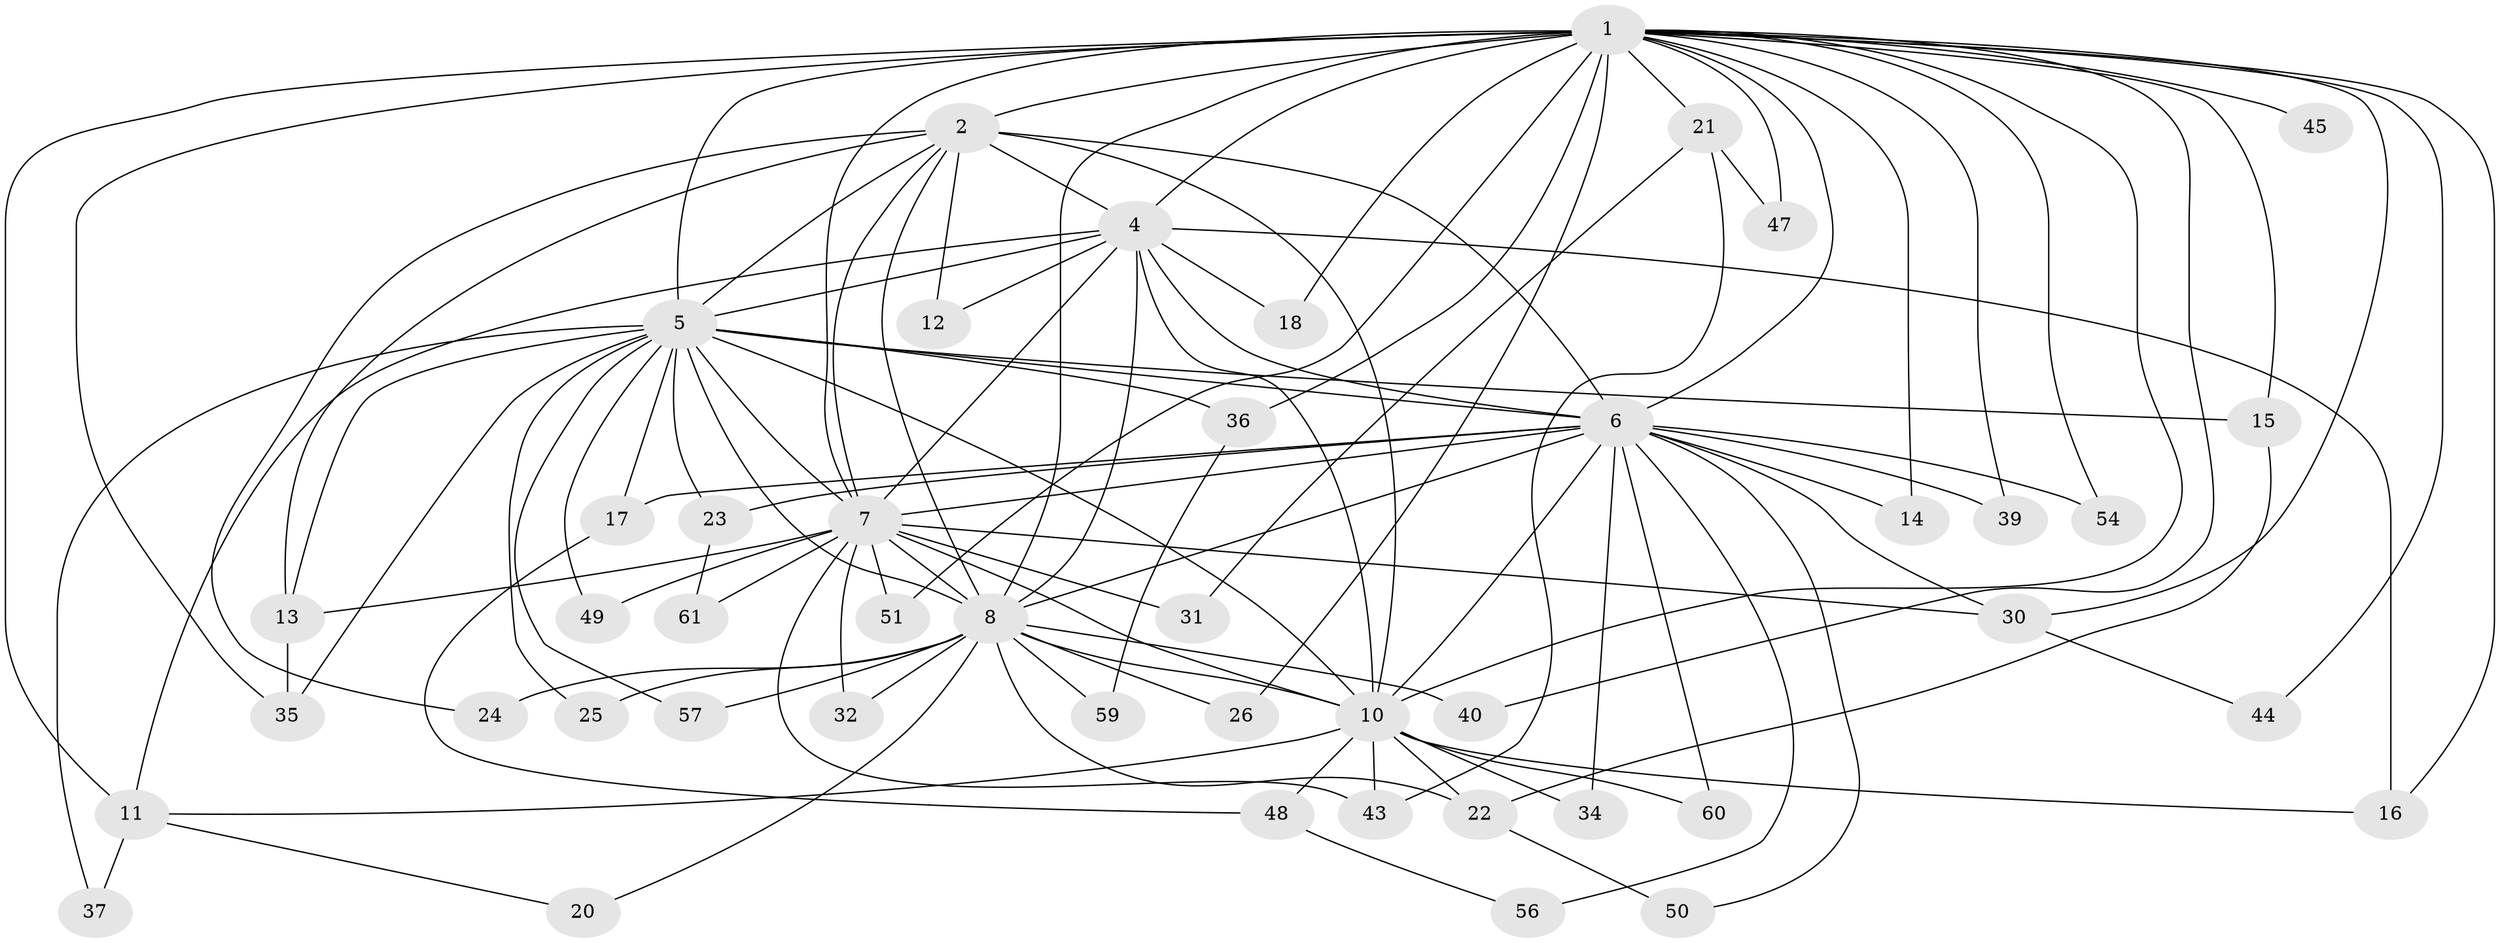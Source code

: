 // original degree distribution, {14: 0.03278688524590164, 13: 0.01639344262295082, 25: 0.01639344262295082, 12: 0.01639344262295082, 22: 0.01639344262295082, 15: 0.01639344262295082, 17: 0.03278688524590164, 16: 0.01639344262295082, 5: 0.06557377049180328, 2: 0.5737704918032787, 4: 0.04918032786885246, 3: 0.14754098360655737}
// Generated by graph-tools (version 1.1) at 2025/10/02/27/25 16:10:59]
// undirected, 46 vertices, 109 edges
graph export_dot {
graph [start="1"]
  node [color=gray90,style=filled];
  1 [super="+3"];
  2 [super="+33"];
  4 [super="+38"];
  5 [super="+9"];
  6 [super="+19"];
  7 [super="+28"];
  8 [super="+29"];
  10 [super="+53"];
  11 [super="+27"];
  12;
  13 [super="+42"];
  14 [super="+52"];
  15;
  16;
  17;
  18;
  20;
  21 [super="+58"];
  22 [super="+55"];
  23;
  24;
  25;
  26;
  30 [super="+41"];
  31;
  32;
  34;
  35 [super="+46"];
  36;
  37;
  39;
  40;
  43;
  44;
  45;
  47;
  48;
  49;
  50;
  51;
  54;
  56;
  57;
  59;
  60;
  61;
  1 -- 2 [weight=2];
  1 -- 4 [weight=2];
  1 -- 5 [weight=4];
  1 -- 6 [weight=2];
  1 -- 7 [weight=3];
  1 -- 8 [weight=2];
  1 -- 10 [weight=2];
  1 -- 18;
  1 -- 26;
  1 -- 39;
  1 -- 45 [weight=2];
  1 -- 11;
  1 -- 14 [weight=2];
  1 -- 15;
  1 -- 16;
  1 -- 21;
  1 -- 35;
  1 -- 36;
  1 -- 40;
  1 -- 44;
  1 -- 47;
  1 -- 51;
  1 -- 54;
  1 -- 30;
  2 -- 4;
  2 -- 5 [weight=2];
  2 -- 6 [weight=2];
  2 -- 7;
  2 -- 8;
  2 -- 10;
  2 -- 12;
  2 -- 24;
  2 -- 13;
  4 -- 5 [weight=3];
  4 -- 6;
  4 -- 7;
  4 -- 8;
  4 -- 10;
  4 -- 11;
  4 -- 12;
  4 -- 16;
  4 -- 18;
  5 -- 6 [weight=2];
  5 -- 7 [weight=2];
  5 -- 8 [weight=2];
  5 -- 10 [weight=2];
  5 -- 23;
  5 -- 36;
  5 -- 37;
  5 -- 13;
  5 -- 15;
  5 -- 17;
  5 -- 25;
  5 -- 49;
  5 -- 57;
  5 -- 35;
  6 -- 7;
  6 -- 8;
  6 -- 10;
  6 -- 14;
  6 -- 17;
  6 -- 23;
  6 -- 30;
  6 -- 34;
  6 -- 39;
  6 -- 50;
  6 -- 54;
  6 -- 56;
  6 -- 60;
  7 -- 8;
  7 -- 10;
  7 -- 13;
  7 -- 30;
  7 -- 31;
  7 -- 49;
  7 -- 61;
  7 -- 32;
  7 -- 51;
  7 -- 43;
  8 -- 10;
  8 -- 20;
  8 -- 22;
  8 -- 24;
  8 -- 25;
  8 -- 26;
  8 -- 40;
  8 -- 57;
  8 -- 32;
  8 -- 59;
  10 -- 22;
  10 -- 34;
  10 -- 43;
  10 -- 48;
  10 -- 60;
  10 -- 11;
  10 -- 16;
  11 -- 20;
  11 -- 37;
  13 -- 35;
  15 -- 22;
  17 -- 48;
  21 -- 31;
  21 -- 47;
  21 -- 43;
  22 -- 50;
  23 -- 61;
  30 -- 44;
  36 -- 59;
  48 -- 56;
}

